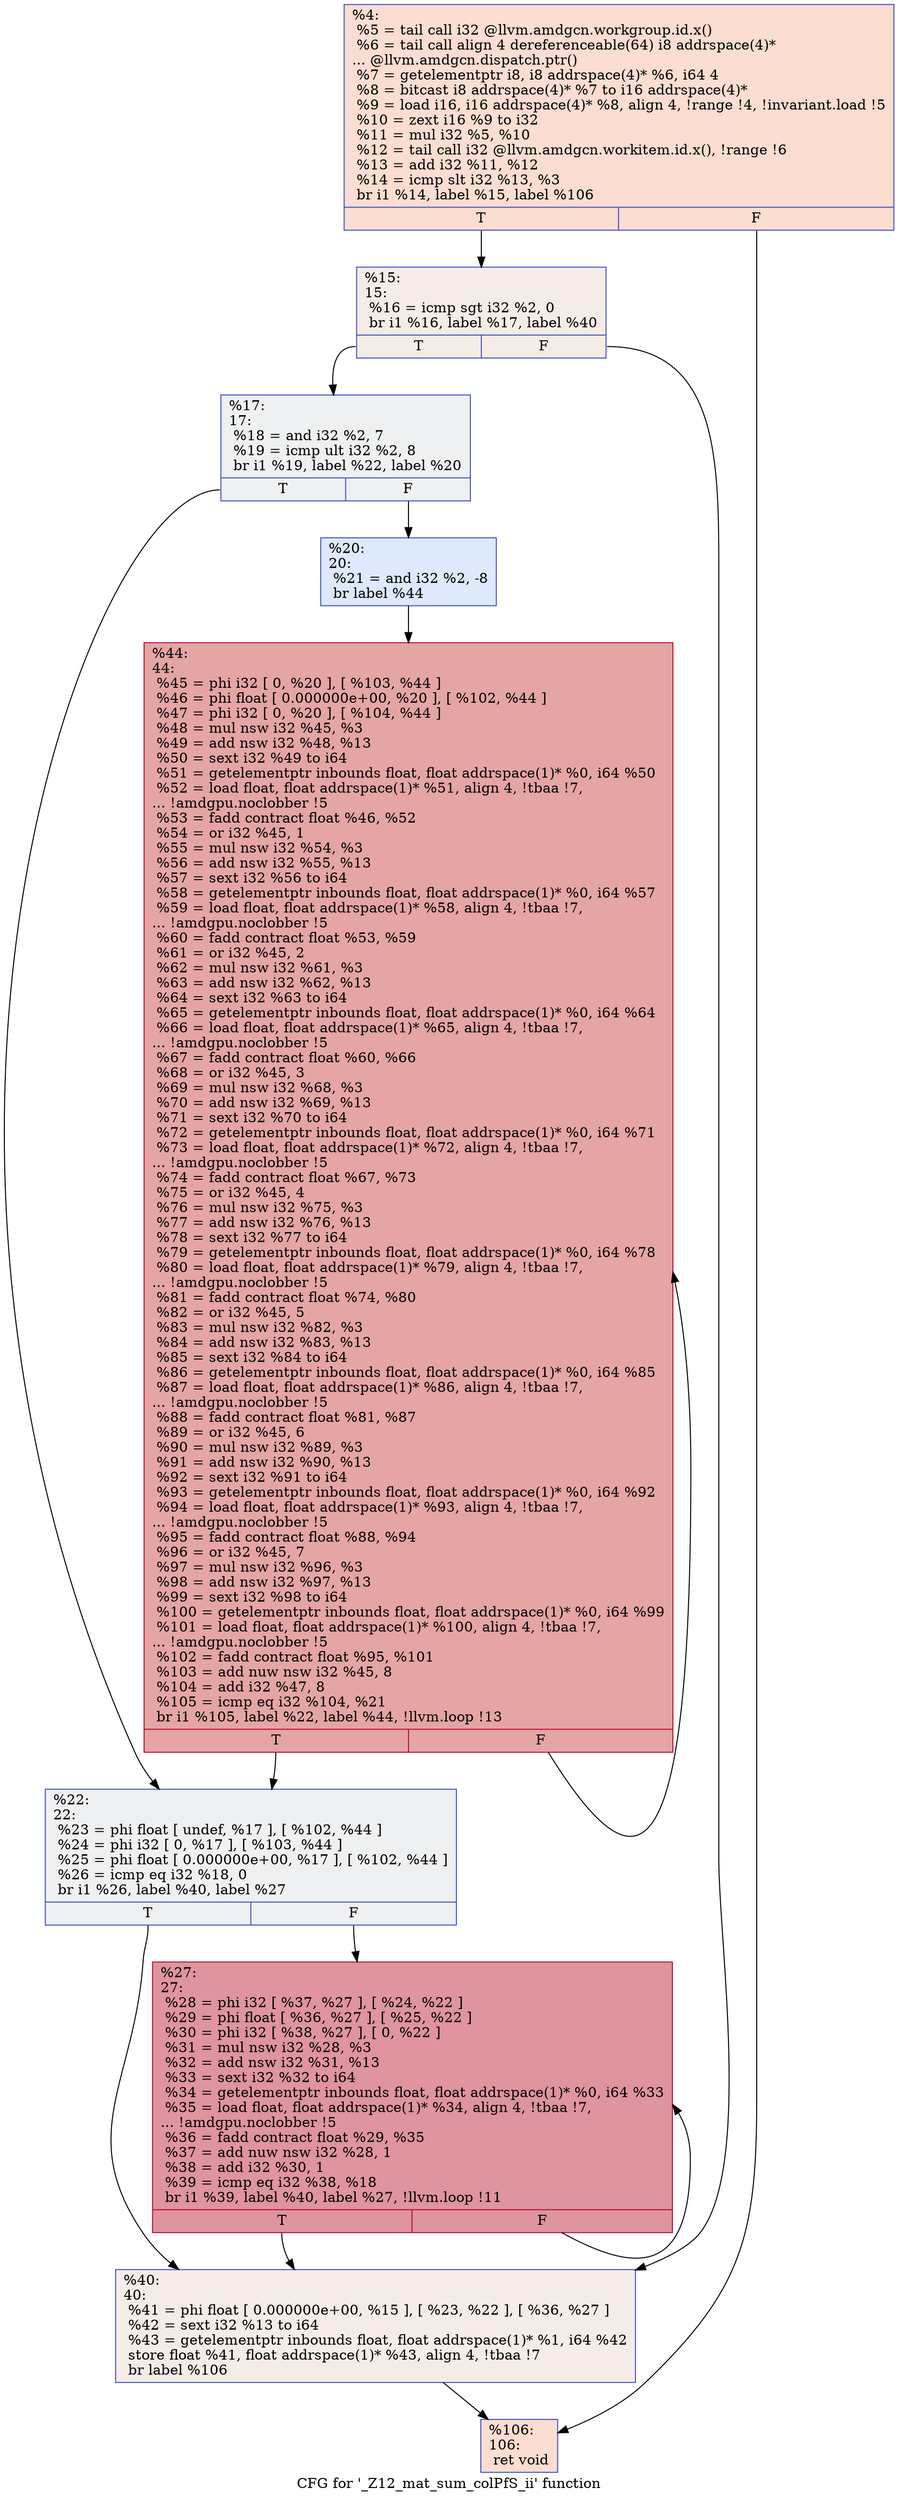 digraph "CFG for '_Z12_mat_sum_colPfS_ii' function" {
	label="CFG for '_Z12_mat_sum_colPfS_ii' function";

	Node0x53e4fd0 [shape=record,color="#3d50c3ff", style=filled, fillcolor="#f7b39670",label="{%4:\l  %5 = tail call i32 @llvm.amdgcn.workgroup.id.x()\l  %6 = tail call align 4 dereferenceable(64) i8 addrspace(4)*\l... @llvm.amdgcn.dispatch.ptr()\l  %7 = getelementptr i8, i8 addrspace(4)* %6, i64 4\l  %8 = bitcast i8 addrspace(4)* %7 to i16 addrspace(4)*\l  %9 = load i16, i16 addrspace(4)* %8, align 4, !range !4, !invariant.load !5\l  %10 = zext i16 %9 to i32\l  %11 = mul i32 %5, %10\l  %12 = tail call i32 @llvm.amdgcn.workitem.id.x(), !range !6\l  %13 = add i32 %11, %12\l  %14 = icmp slt i32 %13, %3\l  br i1 %14, label %15, label %106\l|{<s0>T|<s1>F}}"];
	Node0x53e4fd0:s0 -> Node0x53e6ee0;
	Node0x53e4fd0:s1 -> Node0x53e6f70;
	Node0x53e6ee0 [shape=record,color="#3d50c3ff", style=filled, fillcolor="#ead5c970",label="{%15:\l15:                                               \l  %16 = icmp sgt i32 %2, 0\l  br i1 %16, label %17, label %40\l|{<s0>T|<s1>F}}"];
	Node0x53e6ee0:s0 -> Node0x53e5b80;
	Node0x53e6ee0:s1 -> Node0x53e7250;
	Node0x53e5b80 [shape=record,color="#3d50c3ff", style=filled, fillcolor="#d9dce170",label="{%17:\l17:                                               \l  %18 = and i32 %2, 7\l  %19 = icmp ult i32 %2, 8\l  br i1 %19, label %22, label %20\l|{<s0>T|<s1>F}}"];
	Node0x53e5b80:s0 -> Node0x53e74d0;
	Node0x53e5b80:s1 -> Node0x53e7520;
	Node0x53e7520 [shape=record,color="#3d50c3ff", style=filled, fillcolor="#b5cdfa70",label="{%20:\l20:                                               \l  %21 = and i32 %2, -8\l  br label %44\l}"];
	Node0x53e7520 -> Node0x53e7720;
	Node0x53e74d0 [shape=record,color="#3d50c3ff", style=filled, fillcolor="#d9dce170",label="{%22:\l22:                                               \l  %23 = phi float [ undef, %17 ], [ %102, %44 ]\l  %24 = phi i32 [ 0, %17 ], [ %103, %44 ]\l  %25 = phi float [ 0.000000e+00, %17 ], [ %102, %44 ]\l  %26 = icmp eq i32 %18, 0\l  br i1 %26, label %40, label %27\l|{<s0>T|<s1>F}}"];
	Node0x53e74d0:s0 -> Node0x53e7250;
	Node0x53e74d0:s1 -> Node0x53e8990;
	Node0x53e8990 [shape=record,color="#b70d28ff", style=filled, fillcolor="#b70d2870",label="{%27:\l27:                                               \l  %28 = phi i32 [ %37, %27 ], [ %24, %22 ]\l  %29 = phi float [ %36, %27 ], [ %25, %22 ]\l  %30 = phi i32 [ %38, %27 ], [ 0, %22 ]\l  %31 = mul nsw i32 %28, %3\l  %32 = add nsw i32 %31, %13\l  %33 = sext i32 %32 to i64\l  %34 = getelementptr inbounds float, float addrspace(1)* %0, i64 %33\l  %35 = load float, float addrspace(1)* %34, align 4, !tbaa !7,\l... !amdgpu.noclobber !5\l  %36 = fadd contract float %29, %35\l  %37 = add nuw nsw i32 %28, 1\l  %38 = add i32 %30, 1\l  %39 = icmp eq i32 %38, %18\l  br i1 %39, label %40, label %27, !llvm.loop !11\l|{<s0>T|<s1>F}}"];
	Node0x53e8990:s0 -> Node0x53e7250;
	Node0x53e8990:s1 -> Node0x53e8990;
	Node0x53e7250 [shape=record,color="#3d50c3ff", style=filled, fillcolor="#ead5c970",label="{%40:\l40:                                               \l  %41 = phi float [ 0.000000e+00, %15 ], [ %23, %22 ], [ %36, %27 ]\l  %42 = sext i32 %13 to i64\l  %43 = getelementptr inbounds float, float addrspace(1)* %1, i64 %42\l  store float %41, float addrspace(1)* %43, align 4, !tbaa !7\l  br label %106\l}"];
	Node0x53e7250 -> Node0x53e6f70;
	Node0x53e7720 [shape=record,color="#b70d28ff", style=filled, fillcolor="#c5333470",label="{%44:\l44:                                               \l  %45 = phi i32 [ 0, %20 ], [ %103, %44 ]\l  %46 = phi float [ 0.000000e+00, %20 ], [ %102, %44 ]\l  %47 = phi i32 [ 0, %20 ], [ %104, %44 ]\l  %48 = mul nsw i32 %45, %3\l  %49 = add nsw i32 %48, %13\l  %50 = sext i32 %49 to i64\l  %51 = getelementptr inbounds float, float addrspace(1)* %0, i64 %50\l  %52 = load float, float addrspace(1)* %51, align 4, !tbaa !7,\l... !amdgpu.noclobber !5\l  %53 = fadd contract float %46, %52\l  %54 = or i32 %45, 1\l  %55 = mul nsw i32 %54, %3\l  %56 = add nsw i32 %55, %13\l  %57 = sext i32 %56 to i64\l  %58 = getelementptr inbounds float, float addrspace(1)* %0, i64 %57\l  %59 = load float, float addrspace(1)* %58, align 4, !tbaa !7,\l... !amdgpu.noclobber !5\l  %60 = fadd contract float %53, %59\l  %61 = or i32 %45, 2\l  %62 = mul nsw i32 %61, %3\l  %63 = add nsw i32 %62, %13\l  %64 = sext i32 %63 to i64\l  %65 = getelementptr inbounds float, float addrspace(1)* %0, i64 %64\l  %66 = load float, float addrspace(1)* %65, align 4, !tbaa !7,\l... !amdgpu.noclobber !5\l  %67 = fadd contract float %60, %66\l  %68 = or i32 %45, 3\l  %69 = mul nsw i32 %68, %3\l  %70 = add nsw i32 %69, %13\l  %71 = sext i32 %70 to i64\l  %72 = getelementptr inbounds float, float addrspace(1)* %0, i64 %71\l  %73 = load float, float addrspace(1)* %72, align 4, !tbaa !7,\l... !amdgpu.noclobber !5\l  %74 = fadd contract float %67, %73\l  %75 = or i32 %45, 4\l  %76 = mul nsw i32 %75, %3\l  %77 = add nsw i32 %76, %13\l  %78 = sext i32 %77 to i64\l  %79 = getelementptr inbounds float, float addrspace(1)* %0, i64 %78\l  %80 = load float, float addrspace(1)* %79, align 4, !tbaa !7,\l... !amdgpu.noclobber !5\l  %81 = fadd contract float %74, %80\l  %82 = or i32 %45, 5\l  %83 = mul nsw i32 %82, %3\l  %84 = add nsw i32 %83, %13\l  %85 = sext i32 %84 to i64\l  %86 = getelementptr inbounds float, float addrspace(1)* %0, i64 %85\l  %87 = load float, float addrspace(1)* %86, align 4, !tbaa !7,\l... !amdgpu.noclobber !5\l  %88 = fadd contract float %81, %87\l  %89 = or i32 %45, 6\l  %90 = mul nsw i32 %89, %3\l  %91 = add nsw i32 %90, %13\l  %92 = sext i32 %91 to i64\l  %93 = getelementptr inbounds float, float addrspace(1)* %0, i64 %92\l  %94 = load float, float addrspace(1)* %93, align 4, !tbaa !7,\l... !amdgpu.noclobber !5\l  %95 = fadd contract float %88, %94\l  %96 = or i32 %45, 7\l  %97 = mul nsw i32 %96, %3\l  %98 = add nsw i32 %97, %13\l  %99 = sext i32 %98 to i64\l  %100 = getelementptr inbounds float, float addrspace(1)* %0, i64 %99\l  %101 = load float, float addrspace(1)* %100, align 4, !tbaa !7,\l... !amdgpu.noclobber !5\l  %102 = fadd contract float %95, %101\l  %103 = add nuw nsw i32 %45, 8\l  %104 = add i32 %47, 8\l  %105 = icmp eq i32 %104, %21\l  br i1 %105, label %22, label %44, !llvm.loop !13\l|{<s0>T|<s1>F}}"];
	Node0x53e7720:s0 -> Node0x53e74d0;
	Node0x53e7720:s1 -> Node0x53e7720;
	Node0x53e6f70 [shape=record,color="#3d50c3ff", style=filled, fillcolor="#f7b39670",label="{%106:\l106:                                              \l  ret void\l}"];
}

